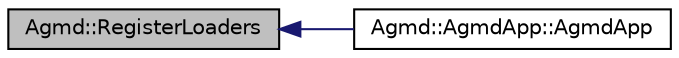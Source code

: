 digraph "Agmd::RegisterLoaders"
{
  edge [fontname="Helvetica",fontsize="10",labelfontname="Helvetica",labelfontsize="10"];
  node [fontname="Helvetica",fontsize="10",shape=record];
  rankdir="LR";
  Node1 [label="Agmd::RegisterLoaders",height=0.2,width=0.4,color="black", fillcolor="grey75", style="filled" fontcolor="black"];
  Node1 -> Node2 [dir="back",color="midnightblue",fontsize="10",style="solid",fontname="Helvetica"];
  Node2 [label="Agmd::AgmdApp::AgmdApp",height=0.2,width=0.4,color="black", fillcolor="white", style="filled",URL="$class_agmd_1_1_agmd_app.html#adc566113fb7227e4802a448004423a98"];
}
